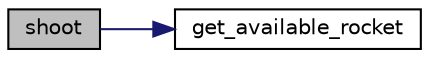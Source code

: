 digraph "shoot"
{
 // LATEX_PDF_SIZE
  edge [fontname="Helvetica",fontsize="10",labelfontname="Helvetica",labelfontsize="10"];
  node [fontname="Helvetica",fontsize="10",shape=record];
  rankdir="LR";
  Node1 [label="shoot",height=0.2,width=0.4,color="black", fillcolor="grey75", style="filled", fontcolor="black",tooltip="Function for shoot a rocket for player and enemy."];
  Node1 -> Node2 [color="midnightblue",fontsize="10",style="solid",fontname="Helvetica"];
  Node2 [label="get_available_rocket",height=0.2,width=0.4,color="black", fillcolor="white", style="filled",URL="$rocket__controller_8c.html#a8f13369d5c69922100f5b70dc104784f",tooltip="Function that return the index of the first available rocket."];
}
